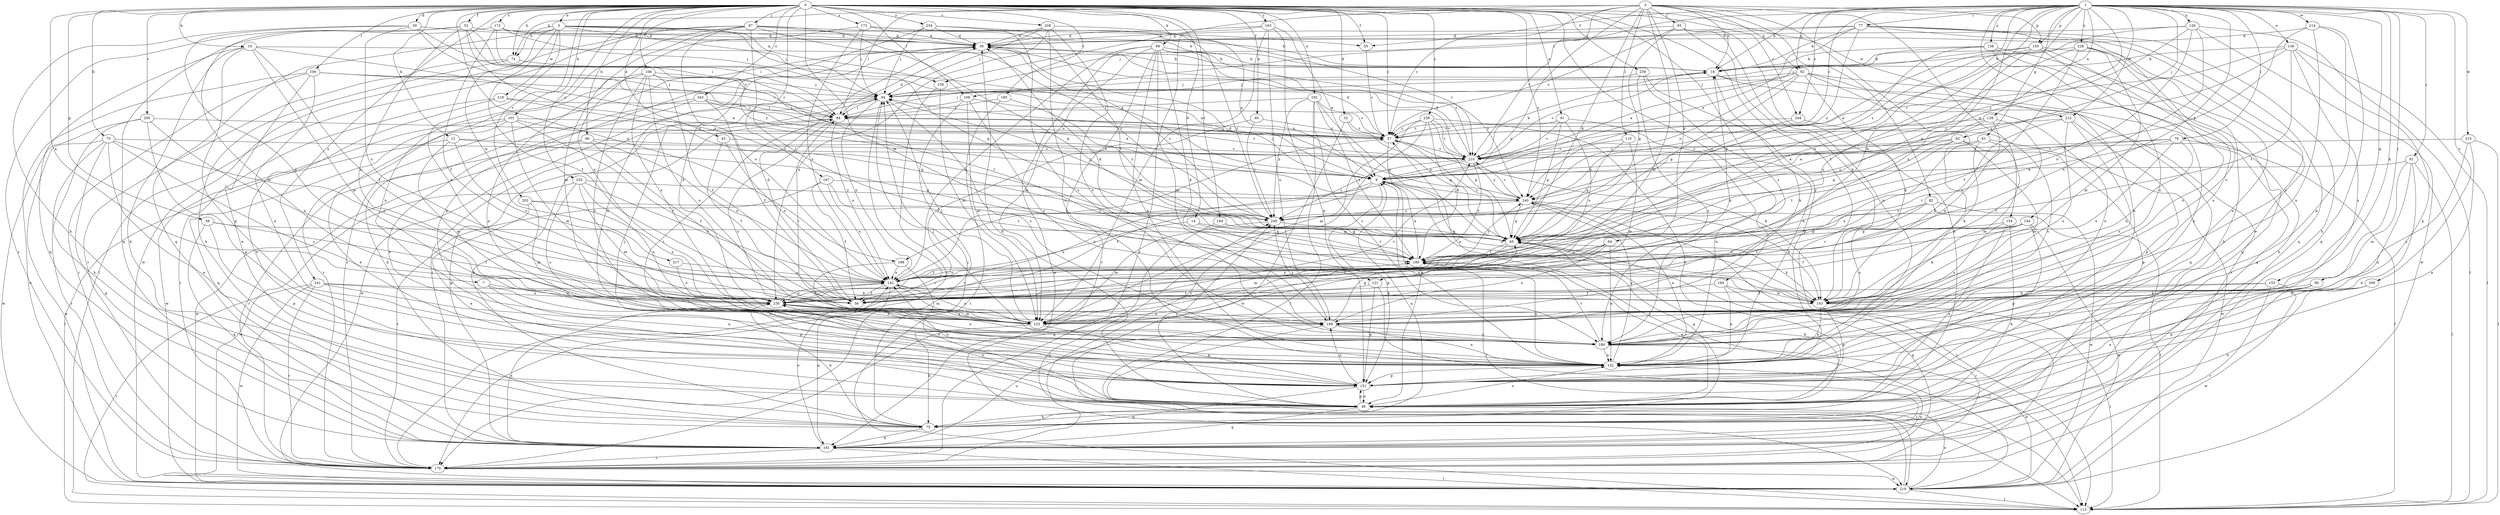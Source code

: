 strict digraph  {
0;
1;
2;
3;
7;
9;
10;
12;
14;
18;
27;
30;
32;
36;
40;
41;
43;
46;
52;
55;
56;
58;
61;
62;
64;
65;
66;
73;
74;
75;
77;
78;
82;
84;
87;
90;
91;
92;
93;
94;
98;
101;
103;
106;
108;
109;
110;
113;
121;
123;
126;
128;
132;
136;
138;
142;
144;
150;
151;
153;
154;
159;
161;
163;
167;
170;
172;
173;
180;
184;
185;
189;
192;
194;
198;
199;
200;
202;
208;
209;
210;
212;
214;
215;
217;
218;
219;
228;
230;
234;
235;
238;
239;
240;
241;
243;
244;
249;
0 -> 3  [label=a];
0 -> 7  [label=a];
0 -> 10  [label=b];
0 -> 12  [label=b];
0 -> 14  [label=b];
0 -> 27  [label=c];
0 -> 30  [label=d];
0 -> 32  [label=d];
0 -> 40  [label=e];
0 -> 41  [label=e];
0 -> 43  [label=e];
0 -> 52  [label=f];
0 -> 55  [label=f];
0 -> 58  [label=g];
0 -> 66  [label=h];
0 -> 73  [label=h];
0 -> 74  [label=h];
0 -> 87  [label=j];
0 -> 98  [label=k];
0 -> 101  [label=k];
0 -> 106  [label=l];
0 -> 108  [label=l];
0 -> 109  [label=l];
0 -> 121  [label=m];
0 -> 163  [label=r];
0 -> 167  [label=r];
0 -> 170  [label=r];
0 -> 172  [label=s];
0 -> 173  [label=s];
0 -> 180  [label=s];
0 -> 184  [label=t];
0 -> 185  [label=t];
0 -> 192  [label=u];
0 -> 194  [label=u];
0 -> 198  [label=u];
0 -> 200  [label=v];
0 -> 202  [label=v];
0 -> 208  [label=v];
0 -> 212  [label=w];
0 -> 234  [label=y];
0 -> 235  [label=y];
0 -> 238  [label=y];
0 -> 239  [label=y];
0 -> 240  [label=y];
0 -> 241  [label=z];
0 -> 243  [label=z];
0 -> 244  [label=z];
1 -> 18  [label=b];
1 -> 27  [label=c];
1 -> 46  [label=e];
1 -> 55  [label=f];
1 -> 61  [label=g];
1 -> 62  [label=g];
1 -> 77  [label=i];
1 -> 78  [label=i];
1 -> 90  [label=j];
1 -> 91  [label=j];
1 -> 92  [label=j];
1 -> 103  [label=k];
1 -> 109  [label=l];
1 -> 121  [label=m];
1 -> 126  [label=n];
1 -> 128  [label=n];
1 -> 136  [label=o];
1 -> 138  [label=o];
1 -> 142  [label=o];
1 -> 144  [label=p];
1 -> 150  [label=p];
1 -> 153  [label=q];
1 -> 209  [label=v];
1 -> 212  [label=w];
1 -> 214  [label=w];
1 -> 215  [label=w];
1 -> 228  [label=x];
1 -> 230  [label=x];
1 -> 240  [label=y];
1 -> 244  [label=z];
1 -> 249  [label=z];
2 -> 18  [label=b];
2 -> 27  [label=c];
2 -> 62  [label=g];
2 -> 64  [label=g];
2 -> 65  [label=g];
2 -> 74  [label=h];
2 -> 82  [label=i];
2 -> 84  [label=i];
2 -> 93  [label=j];
2 -> 110  [label=l];
2 -> 123  [label=m];
2 -> 132  [label=n];
2 -> 150  [label=p];
2 -> 154  [label=q];
2 -> 159  [label=q];
2 -> 198  [label=u];
2 -> 210  [label=v];
3 -> 36  [label=d];
3 -> 55  [label=f];
3 -> 56  [label=f];
3 -> 65  [label=g];
3 -> 74  [label=h];
3 -> 94  [label=j];
3 -> 159  [label=q];
3 -> 161  [label=q];
3 -> 199  [label=u];
3 -> 217  [label=w];
3 -> 218  [label=w];
7 -> 151  [label=p];
7 -> 180  [label=s];
7 -> 230  [label=x];
9 -> 56  [label=f];
9 -> 94  [label=j];
9 -> 103  [label=k];
9 -> 151  [label=p];
9 -> 230  [label=x];
9 -> 240  [label=y];
10 -> 9  [label=a];
10 -> 18  [label=b];
10 -> 56  [label=f];
10 -> 75  [label=h];
10 -> 123  [label=m];
10 -> 151  [label=p];
10 -> 161  [label=q];
12 -> 65  [label=g];
12 -> 113  [label=l];
12 -> 123  [label=m];
12 -> 142  [label=o];
12 -> 210  [label=v];
14 -> 65  [label=g];
14 -> 103  [label=k];
14 -> 142  [label=o];
18 -> 94  [label=j];
18 -> 161  [label=q];
18 -> 170  [label=r];
18 -> 210  [label=v];
27 -> 36  [label=d];
27 -> 46  [label=e];
27 -> 84  [label=i];
27 -> 103  [label=k];
27 -> 210  [label=v];
30 -> 27  [label=c];
30 -> 36  [label=d];
30 -> 75  [label=h];
30 -> 84  [label=i];
30 -> 142  [label=o];
30 -> 230  [label=x];
32 -> 27  [label=c];
32 -> 65  [label=g];
32 -> 219  [label=w];
36 -> 18  [label=b];
36 -> 170  [label=r];
36 -> 249  [label=z];
40 -> 27  [label=c];
40 -> 56  [label=f];
40 -> 249  [label=z];
41 -> 27  [label=c];
41 -> 65  [label=g];
41 -> 132  [label=n];
41 -> 142  [label=o];
41 -> 210  [label=v];
43 -> 56  [label=f];
43 -> 142  [label=o];
43 -> 210  [label=v];
46 -> 36  [label=d];
46 -> 65  [label=g];
46 -> 75  [label=h];
46 -> 132  [label=n];
46 -> 151  [label=p];
46 -> 161  [label=q];
46 -> 230  [label=x];
46 -> 249  [label=z];
52 -> 36  [label=d];
52 -> 84  [label=i];
52 -> 123  [label=m];
52 -> 170  [label=r];
52 -> 230  [label=x];
52 -> 240  [label=y];
52 -> 249  [label=z];
55 -> 27  [label=c];
56 -> 36  [label=d];
58 -> 56  [label=f];
58 -> 65  [label=g];
58 -> 151  [label=p];
58 -> 161  [label=q];
61 -> 103  [label=k];
61 -> 123  [label=m];
61 -> 210  [label=v];
61 -> 219  [label=w];
61 -> 230  [label=x];
62 -> 65  [label=g];
62 -> 75  [label=h];
62 -> 84  [label=i];
62 -> 94  [label=j];
62 -> 103  [label=k];
62 -> 132  [label=n];
62 -> 161  [label=q];
62 -> 240  [label=y];
64 -> 56  [label=f];
64 -> 132  [label=n];
64 -> 189  [label=t];
64 -> 199  [label=u];
64 -> 230  [label=x];
65 -> 27  [label=c];
65 -> 75  [label=h];
65 -> 103  [label=k];
65 -> 123  [label=m];
65 -> 189  [label=t];
66 -> 56  [label=f];
66 -> 142  [label=o];
66 -> 170  [label=r];
66 -> 210  [label=v];
66 -> 219  [label=w];
73 -> 46  [label=e];
73 -> 142  [label=o];
73 -> 161  [label=q];
73 -> 170  [label=r];
73 -> 180  [label=s];
73 -> 210  [label=v];
73 -> 219  [label=w];
74 -> 9  [label=a];
74 -> 75  [label=h];
74 -> 170  [label=r];
75 -> 9  [label=a];
75 -> 94  [label=j];
75 -> 161  [label=q];
77 -> 9  [label=a];
77 -> 18  [label=b];
77 -> 36  [label=d];
77 -> 75  [label=h];
77 -> 94  [label=j];
77 -> 161  [label=q];
77 -> 180  [label=s];
77 -> 199  [label=u];
77 -> 240  [label=y];
78 -> 9  [label=a];
78 -> 103  [label=k];
78 -> 113  [label=l];
78 -> 189  [label=t];
78 -> 210  [label=v];
78 -> 230  [label=x];
82 -> 56  [label=f];
82 -> 113  [label=l];
82 -> 180  [label=s];
82 -> 219  [label=w];
82 -> 249  [label=z];
84 -> 27  [label=c];
84 -> 36  [label=d];
84 -> 75  [label=h];
84 -> 142  [label=o];
84 -> 161  [label=q];
84 -> 180  [label=s];
87 -> 18  [label=b];
87 -> 36  [label=d];
87 -> 65  [label=g];
87 -> 113  [label=l];
87 -> 123  [label=m];
87 -> 132  [label=n];
87 -> 142  [label=o];
87 -> 189  [label=t];
87 -> 219  [label=w];
87 -> 249  [label=z];
90 -> 46  [label=e];
90 -> 103  [label=k];
90 -> 180  [label=s];
91 -> 9  [label=a];
91 -> 46  [label=e];
91 -> 113  [label=l];
91 -> 123  [label=m];
91 -> 132  [label=n];
92 -> 9  [label=a];
92 -> 65  [label=g];
92 -> 123  [label=m];
92 -> 151  [label=p];
92 -> 189  [label=t];
92 -> 210  [label=v];
93 -> 27  [label=c];
93 -> 36  [label=d];
93 -> 65  [label=g];
93 -> 75  [label=h];
93 -> 103  [label=k];
93 -> 132  [label=n];
94 -> 84  [label=i];
94 -> 142  [label=o];
94 -> 170  [label=r];
94 -> 180  [label=s];
94 -> 219  [label=w];
98 -> 18  [label=b];
98 -> 103  [label=k];
98 -> 123  [label=m];
98 -> 132  [label=n];
98 -> 142  [label=o];
98 -> 170  [label=r];
98 -> 199  [label=u];
98 -> 210  [label=v];
98 -> 219  [label=w];
98 -> 240  [label=y];
101 -> 27  [label=c];
101 -> 46  [label=e];
101 -> 56  [label=f];
101 -> 123  [label=m];
101 -> 161  [label=q];
101 -> 210  [label=v];
101 -> 219  [label=w];
103 -> 9  [label=a];
103 -> 113  [label=l];
103 -> 132  [label=n];
103 -> 151  [label=p];
106 -> 27  [label=c];
106 -> 46  [label=e];
106 -> 84  [label=i];
106 -> 94  [label=j];
106 -> 132  [label=n];
106 -> 170  [label=r];
106 -> 219  [label=w];
108 -> 56  [label=f];
108 -> 94  [label=j];
108 -> 132  [label=n];
108 -> 170  [label=r];
108 -> 180  [label=s];
108 -> 189  [label=t];
108 -> 199  [label=u];
108 -> 230  [label=x];
109 -> 27  [label=c];
109 -> 84  [label=i];
109 -> 123  [label=m];
109 -> 170  [label=r];
109 -> 199  [label=u];
110 -> 65  [label=g];
110 -> 123  [label=m];
110 -> 210  [label=v];
121 -> 56  [label=f];
121 -> 113  [label=l];
121 -> 151  [label=p];
123 -> 18  [label=b];
123 -> 75  [label=h];
123 -> 84  [label=i];
123 -> 94  [label=j];
123 -> 142  [label=o];
123 -> 151  [label=p];
123 -> 210  [label=v];
123 -> 230  [label=x];
126 -> 36  [label=d];
126 -> 65  [label=g];
126 -> 113  [label=l];
126 -> 142  [label=o];
126 -> 219  [label=w];
126 -> 230  [label=x];
126 -> 249  [label=z];
128 -> 27  [label=c];
128 -> 56  [label=f];
128 -> 65  [label=g];
128 -> 230  [label=x];
128 -> 249  [label=z];
132 -> 9  [label=a];
132 -> 36  [label=d];
132 -> 84  [label=i];
132 -> 94  [label=j];
132 -> 151  [label=p];
132 -> 240  [label=y];
136 -> 18  [label=b];
136 -> 113  [label=l];
136 -> 151  [label=p];
136 -> 180  [label=s];
136 -> 189  [label=t];
136 -> 210  [label=v];
136 -> 240  [label=y];
138 -> 9  [label=a];
138 -> 18  [label=b];
138 -> 65  [label=g];
138 -> 75  [label=h];
138 -> 151  [label=p];
138 -> 161  [label=q];
142 -> 27  [label=c];
142 -> 56  [label=f];
142 -> 103  [label=k];
142 -> 123  [label=m];
142 -> 161  [label=q];
142 -> 189  [label=t];
142 -> 230  [label=x];
144 -> 56  [label=f];
144 -> 65  [label=g];
144 -> 103  [label=k];
144 -> 142  [label=o];
144 -> 151  [label=p];
144 -> 219  [label=w];
150 -> 9  [label=a];
150 -> 18  [label=b];
150 -> 94  [label=j];
150 -> 132  [label=n];
150 -> 180  [label=s];
150 -> 189  [label=t];
150 -> 199  [label=u];
151 -> 46  [label=e];
151 -> 94  [label=j];
151 -> 142  [label=o];
151 -> 161  [label=q];
151 -> 199  [label=u];
153 -> 56  [label=f];
153 -> 103  [label=k];
153 -> 170  [label=r];
153 -> 219  [label=w];
154 -> 46  [label=e];
154 -> 65  [label=g];
154 -> 75  [label=h];
154 -> 199  [label=u];
159 -> 123  [label=m];
159 -> 170  [label=r];
161 -> 94  [label=j];
161 -> 113  [label=l];
161 -> 142  [label=o];
161 -> 170  [label=r];
161 -> 189  [label=t];
161 -> 199  [label=u];
161 -> 230  [label=x];
163 -> 9  [label=a];
163 -> 36  [label=d];
163 -> 123  [label=m];
163 -> 151  [label=p];
163 -> 170  [label=r];
163 -> 199  [label=u];
167 -> 56  [label=f];
167 -> 142  [label=o];
167 -> 170  [label=r];
167 -> 189  [label=t];
167 -> 240  [label=y];
170 -> 65  [label=g];
170 -> 132  [label=n];
170 -> 219  [label=w];
172 -> 9  [label=a];
172 -> 18  [label=b];
172 -> 36  [label=d];
172 -> 56  [label=f];
172 -> 94  [label=j];
172 -> 161  [label=q];
173 -> 9  [label=a];
173 -> 36  [label=d];
173 -> 94  [label=j];
173 -> 142  [label=o];
173 -> 210  [label=v];
173 -> 230  [label=x];
180 -> 132  [label=n];
180 -> 189  [label=t];
180 -> 219  [label=w];
180 -> 230  [label=x];
184 -> 65  [label=g];
184 -> 161  [label=q];
184 -> 189  [label=t];
185 -> 84  [label=i];
185 -> 113  [label=l];
185 -> 249  [label=z];
189 -> 9  [label=a];
189 -> 36  [label=d];
189 -> 46  [label=e];
189 -> 132  [label=n];
189 -> 142  [label=o];
189 -> 240  [label=y];
192 -> 65  [label=g];
192 -> 84  [label=i];
192 -> 113  [label=l];
192 -> 180  [label=s];
192 -> 189  [label=t];
192 -> 210  [label=v];
192 -> 249  [label=z];
194 -> 56  [label=f];
194 -> 103  [label=k];
194 -> 132  [label=n];
194 -> 170  [label=r];
198 -> 46  [label=e];
198 -> 132  [label=n];
198 -> 142  [label=o];
199 -> 18  [label=b];
199 -> 65  [label=g];
199 -> 113  [label=l];
199 -> 132  [label=n];
199 -> 180  [label=s];
199 -> 249  [label=z];
200 -> 27  [label=c];
200 -> 75  [label=h];
200 -> 151  [label=p];
200 -> 219  [label=w];
200 -> 230  [label=x];
202 -> 46  [label=e];
202 -> 123  [label=m];
202 -> 230  [label=x];
202 -> 249  [label=z];
208 -> 36  [label=d];
208 -> 94  [label=j];
208 -> 132  [label=n];
208 -> 180  [label=s];
208 -> 230  [label=x];
208 -> 249  [label=z];
209 -> 75  [label=h];
209 -> 103  [label=k];
209 -> 151  [label=p];
210 -> 9  [label=a];
210 -> 18  [label=b];
210 -> 36  [label=d];
210 -> 189  [label=t];
210 -> 240  [label=y];
210 -> 249  [label=z];
212 -> 27  [label=c];
212 -> 103  [label=k];
212 -> 151  [label=p];
212 -> 180  [label=s];
212 -> 199  [label=u];
214 -> 36  [label=d];
214 -> 132  [label=n];
214 -> 151  [label=p];
214 -> 161  [label=q];
214 -> 189  [label=t];
215 -> 46  [label=e];
215 -> 113  [label=l];
215 -> 180  [label=s];
215 -> 210  [label=v];
217 -> 142  [label=o];
217 -> 230  [label=x];
218 -> 46  [label=e];
218 -> 65  [label=g];
218 -> 84  [label=i];
218 -> 170  [label=r];
219 -> 27  [label=c];
219 -> 46  [label=e];
219 -> 113  [label=l];
219 -> 249  [label=z];
228 -> 18  [label=b];
228 -> 46  [label=e];
228 -> 56  [label=f];
228 -> 123  [label=m];
228 -> 142  [label=o];
228 -> 180  [label=s];
230 -> 36  [label=d];
230 -> 75  [label=h];
230 -> 123  [label=m];
230 -> 142  [label=o];
230 -> 199  [label=u];
234 -> 36  [label=d];
234 -> 94  [label=j];
234 -> 151  [label=p];
234 -> 180  [label=s];
234 -> 189  [label=t];
235 -> 123  [label=m];
235 -> 142  [label=o];
235 -> 180  [label=s];
235 -> 199  [label=u];
235 -> 219  [label=w];
235 -> 240  [label=y];
238 -> 27  [label=c];
238 -> 46  [label=e];
238 -> 65  [label=g];
238 -> 123  [label=m];
238 -> 170  [label=r];
238 -> 189  [label=t];
238 -> 210  [label=v];
239 -> 94  [label=j];
239 -> 132  [label=n];
239 -> 151  [label=p];
239 -> 180  [label=s];
240 -> 36  [label=d];
240 -> 65  [label=g];
240 -> 103  [label=k];
240 -> 113  [label=l];
240 -> 132  [label=n];
240 -> 210  [label=v];
240 -> 249  [label=z];
241 -> 103  [label=k];
241 -> 113  [label=l];
241 -> 132  [label=n];
241 -> 170  [label=r];
241 -> 219  [label=w];
241 -> 230  [label=x];
243 -> 9  [label=a];
243 -> 46  [label=e];
243 -> 56  [label=f];
243 -> 75  [label=h];
243 -> 84  [label=i];
244 -> 27  [label=c];
244 -> 180  [label=s];
244 -> 249  [label=z];
249 -> 65  [label=g];
249 -> 94  [label=j];
249 -> 123  [label=m];
}
